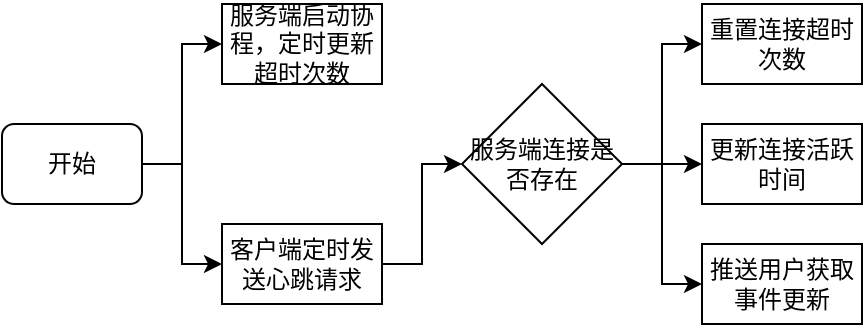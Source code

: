 <mxfile version="20.8.23" type="github">
  <diagram name="第 1 页" id="Tu88x5kcEHJp7b-8ocxl">
    <mxGraphModel dx="1004" dy="575" grid="1" gridSize="10" guides="1" tooltips="1" connect="1" arrows="1" fold="1" page="1" pageScale="1" pageWidth="2336" pageHeight="1654" math="0" shadow="0">
      <root>
        <mxCell id="0" />
        <mxCell id="1" parent="0" />
        <mxCell id="xwDMop1V2xlGMRTcUajS-3" style="edgeStyle=orthogonalEdgeStyle;rounded=0;orthogonalLoop=1;jettySize=auto;html=1;entryX=0.5;entryY=1;entryDx=0;entryDy=0;" edge="1" parent="1" source="xwDMop1V2xlGMRTcUajS-1" target="xwDMop1V2xlGMRTcUajS-2">
          <mxGeometry relative="1" as="geometry" />
        </mxCell>
        <mxCell id="xwDMop1V2xlGMRTcUajS-13" style="edgeStyle=orthogonalEdgeStyle;rounded=0;orthogonalLoop=1;jettySize=auto;html=1;entryX=0.5;entryY=1;entryDx=0;entryDy=0;" edge="1" parent="1" source="xwDMop1V2xlGMRTcUajS-1" target="xwDMop1V2xlGMRTcUajS-12">
          <mxGeometry relative="1" as="geometry" />
        </mxCell>
        <mxCell id="xwDMop1V2xlGMRTcUajS-1" value="开始" style="rounded=1;whiteSpace=wrap;html=1;" vertex="1" parent="1">
          <mxGeometry x="70" y="480" width="70" height="40" as="geometry" />
        </mxCell>
        <mxCell id="xwDMop1V2xlGMRTcUajS-5" style="edgeStyle=orthogonalEdgeStyle;rounded=0;orthogonalLoop=1;jettySize=auto;html=1;entryX=0;entryY=0.5;entryDx=0;entryDy=0;" edge="1" parent="1" source="xwDMop1V2xlGMRTcUajS-2" target="xwDMop1V2xlGMRTcUajS-4">
          <mxGeometry relative="1" as="geometry" />
        </mxCell>
        <mxCell id="xwDMop1V2xlGMRTcUajS-2" value="客户端定时发送心跳请求" style="rounded=0;whiteSpace=wrap;html=1;direction=south;" vertex="1" parent="1">
          <mxGeometry x="180" y="530" width="80" height="40" as="geometry" />
        </mxCell>
        <mxCell id="xwDMop1V2xlGMRTcUajS-7" style="edgeStyle=orthogonalEdgeStyle;rounded=0;orthogonalLoop=1;jettySize=auto;html=1;entryX=0.5;entryY=1;entryDx=0;entryDy=0;" edge="1" parent="1" source="xwDMop1V2xlGMRTcUajS-4" target="xwDMop1V2xlGMRTcUajS-6">
          <mxGeometry relative="1" as="geometry" />
        </mxCell>
        <mxCell id="xwDMop1V2xlGMRTcUajS-9" style="edgeStyle=orthogonalEdgeStyle;rounded=0;orthogonalLoop=1;jettySize=auto;html=1;entryX=0.5;entryY=1;entryDx=0;entryDy=0;" edge="1" parent="1" source="xwDMop1V2xlGMRTcUajS-4" target="xwDMop1V2xlGMRTcUajS-8">
          <mxGeometry relative="1" as="geometry" />
        </mxCell>
        <mxCell id="xwDMop1V2xlGMRTcUajS-11" style="edgeStyle=orthogonalEdgeStyle;rounded=0;orthogonalLoop=1;jettySize=auto;html=1;entryX=0.5;entryY=1;entryDx=0;entryDy=0;" edge="1" parent="1" source="xwDMop1V2xlGMRTcUajS-4" target="xwDMop1V2xlGMRTcUajS-10">
          <mxGeometry relative="1" as="geometry" />
        </mxCell>
        <mxCell id="xwDMop1V2xlGMRTcUajS-4" value="服务端连接是否存在" style="rhombus;whiteSpace=wrap;html=1;" vertex="1" parent="1">
          <mxGeometry x="300" y="460" width="80" height="80" as="geometry" />
        </mxCell>
        <mxCell id="xwDMop1V2xlGMRTcUajS-6" value="重置连接超时次数" style="rounded=0;whiteSpace=wrap;html=1;direction=south;" vertex="1" parent="1">
          <mxGeometry x="420" y="420" width="80" height="40" as="geometry" />
        </mxCell>
        <mxCell id="xwDMop1V2xlGMRTcUajS-8" value="更新连接活跃时间" style="rounded=0;whiteSpace=wrap;html=1;direction=south;" vertex="1" parent="1">
          <mxGeometry x="420" y="480" width="80" height="40" as="geometry" />
        </mxCell>
        <mxCell id="xwDMop1V2xlGMRTcUajS-10" value="推送用户获取事件更新" style="rounded=0;whiteSpace=wrap;html=1;direction=south;" vertex="1" parent="1">
          <mxGeometry x="420" y="540" width="80" height="40" as="geometry" />
        </mxCell>
        <mxCell id="xwDMop1V2xlGMRTcUajS-12" value="服务端启动协程，定时更新超时次数" style="rounded=0;whiteSpace=wrap;html=1;direction=south;" vertex="1" parent="1">
          <mxGeometry x="180" y="420" width="80" height="40" as="geometry" />
        </mxCell>
      </root>
    </mxGraphModel>
  </diagram>
</mxfile>
